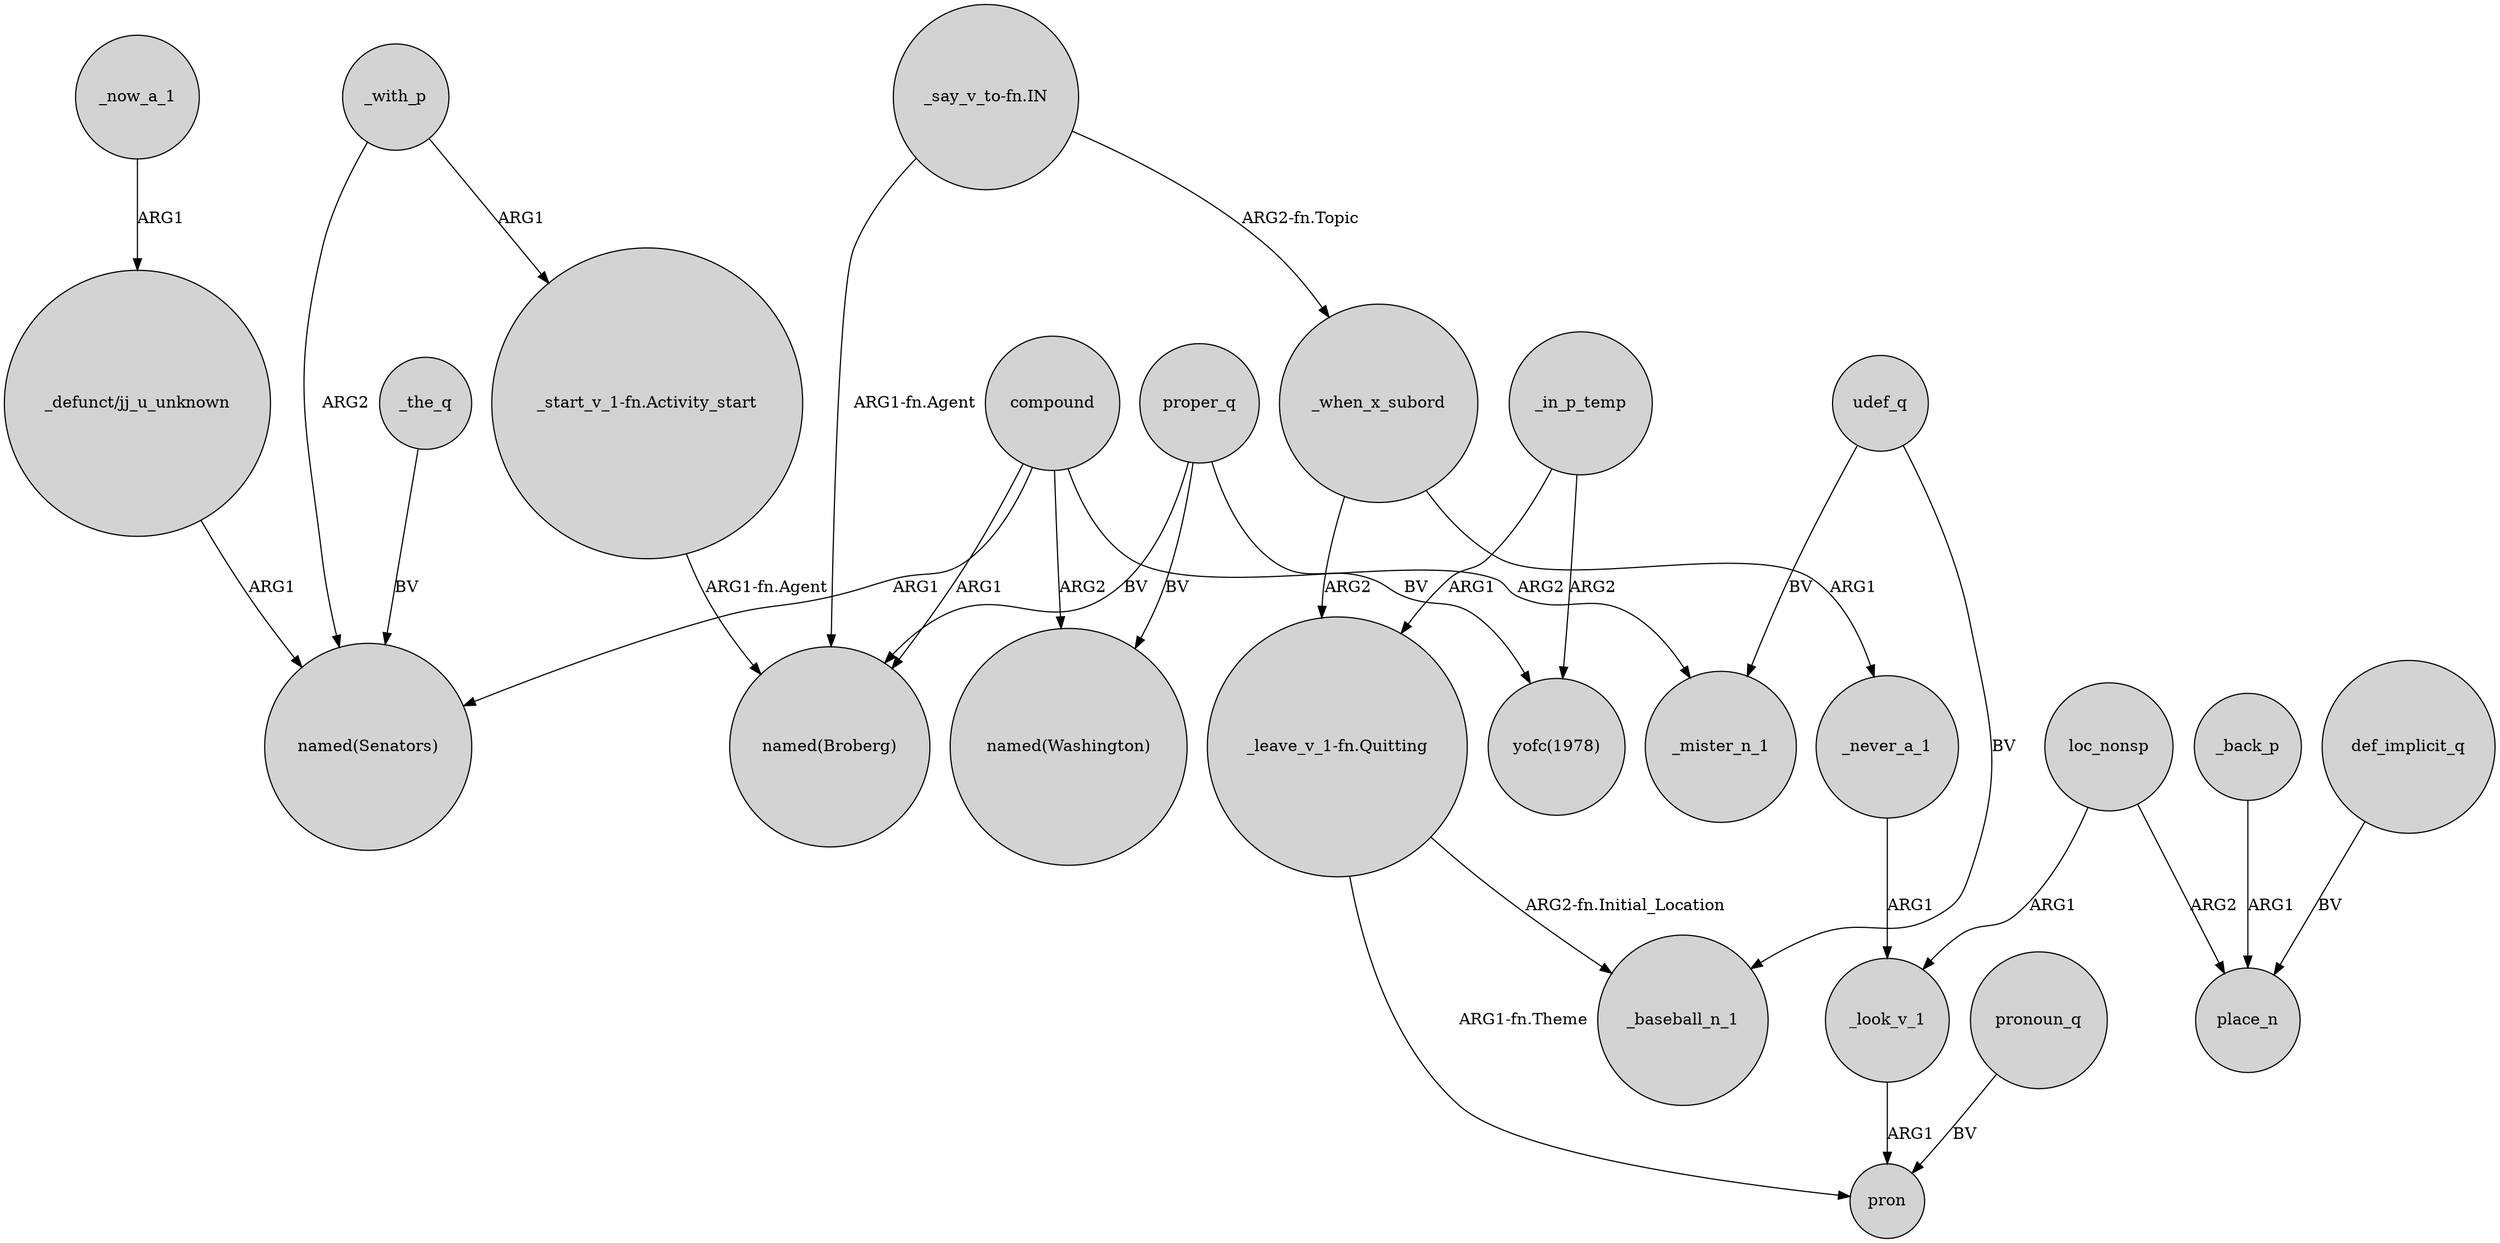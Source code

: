 digraph {
	node [shape=circle style=filled]
	_with_p -> "named(Senators)" [label=ARG2]
	compound -> "named(Broberg)" [label=ARG1]
	compound -> _mister_n_1 [label=ARG2]
	udef_q -> _baseball_n_1 [label=BV]
	udef_q -> _mister_n_1 [label=BV]
	def_implicit_q -> place_n [label=BV]
	proper_q -> "named(Broberg)" [label=BV]
	"_leave_v_1-fn.Quitting" -> pron [label="ARG1-fn.Theme"]
	_look_v_1 -> pron [label=ARG1]
	proper_q -> "named(Washington)" [label=BV]
	pronoun_q -> pron [label=BV]
	"_say_v_to-fn.IN" -> _when_x_subord [label="ARG2-fn.Topic"]
	compound -> "named(Senators)" [label=ARG1]
	_in_p_temp -> "yofc(1978)" [label=ARG2]
	"_defunct/jj_u_unknown" -> "named(Senators)" [label=ARG1]
	_when_x_subord -> _never_a_1 [label=ARG1]
	_when_x_subord -> "_leave_v_1-fn.Quitting" [label=ARG2]
	proper_q -> "yofc(1978)" [label=BV]
	loc_nonsp -> place_n [label=ARG2]
	_back_p -> place_n [label=ARG1]
	_never_a_1 -> _look_v_1 [label=ARG1]
	"_leave_v_1-fn.Quitting" -> _baseball_n_1 [label="ARG2-fn.Initial_Location"]
	compound -> "named(Washington)" [label=ARG2]
	_in_p_temp -> "_leave_v_1-fn.Quitting" [label=ARG1]
	"_start_v_1-fn.Activity_start" -> "named(Broberg)" [label="ARG1-fn.Agent"]
	loc_nonsp -> _look_v_1 [label=ARG1]
	"_say_v_to-fn.IN" -> "named(Broberg)" [label="ARG1-fn.Agent"]
	_now_a_1 -> "_defunct/jj_u_unknown" [label=ARG1]
	_the_q -> "named(Senators)" [label=BV]
	_with_p -> "_start_v_1-fn.Activity_start" [label=ARG1]
}

